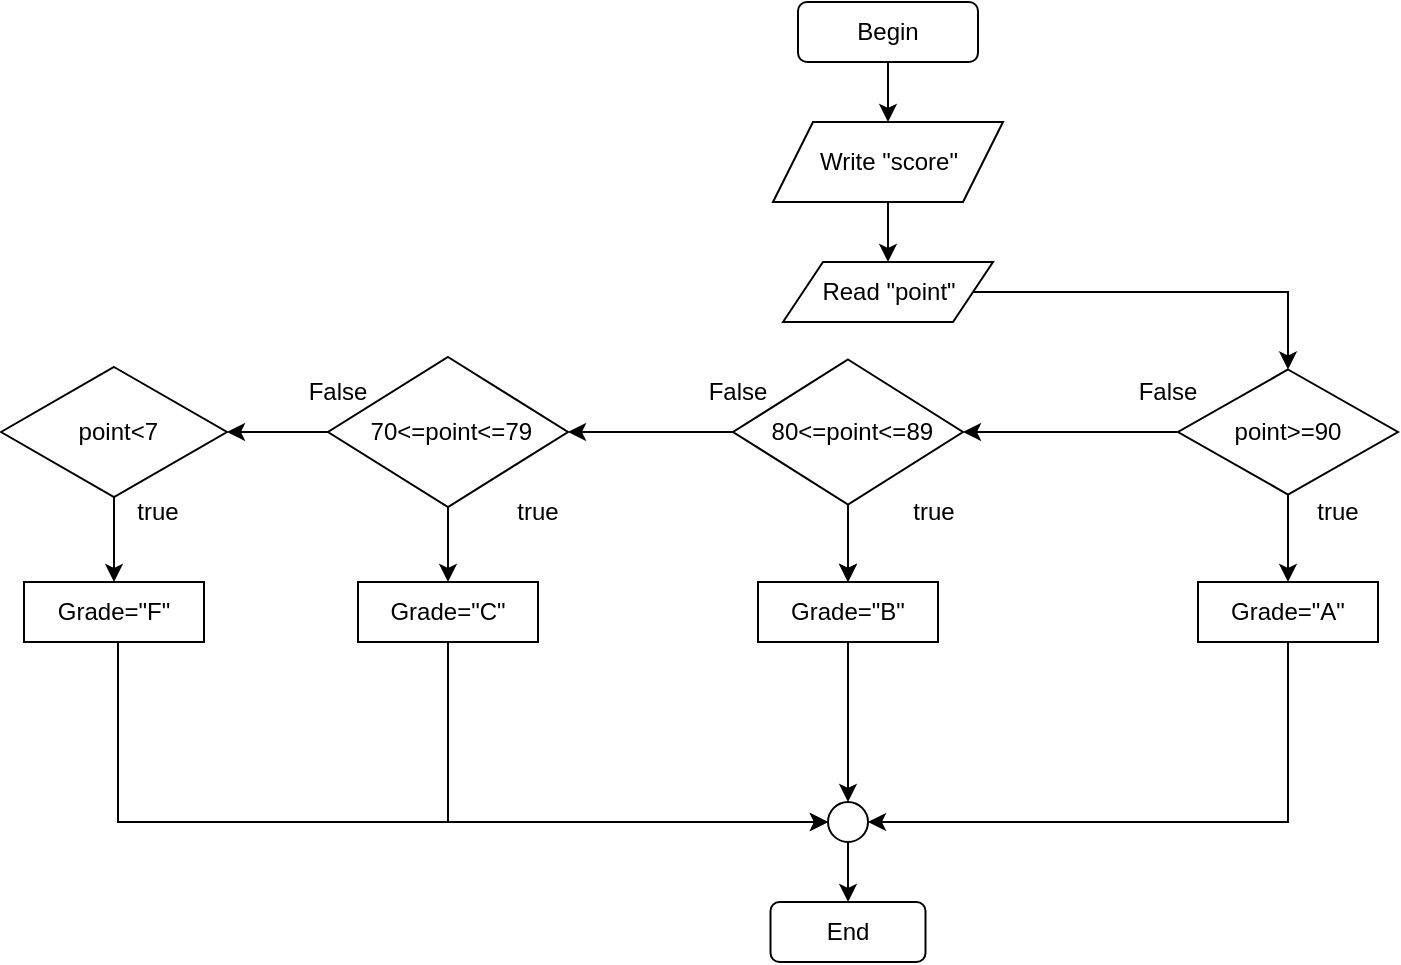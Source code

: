 <mxfile version="22.1.3" type="github">
  <diagram name="Page-1" id="39fdzq2cB7ysetxCd0g4">
    <mxGraphModel dx="337" dy="551" grid="1" gridSize="10" guides="1" tooltips="1" connect="1" arrows="1" fold="1" page="1" pageScale="1" pageWidth="850" pageHeight="1100" math="0" shadow="0">
      <root>
        <mxCell id="0" />
        <mxCell id="1" parent="0" />
        <mxCell id="gK8FGIpqchi3T2X_Hb0m-3" value="" style="edgeStyle=orthogonalEdgeStyle;rounded=0;orthogonalLoop=1;jettySize=auto;html=1;" edge="1" parent="1" target="gK8FGIpqchi3T2X_Hb0m-2">
          <mxGeometry relative="1" as="geometry">
            <mxPoint x="557.5" y="270" as="sourcePoint" />
            <Array as="points">
              <mxPoint x="555" y="270" />
            </Array>
          </mxGeometry>
        </mxCell>
        <mxCell id="gK8FGIpqchi3T2X_Hb0m-1" value="Begin" style="rounded=1;whiteSpace=wrap;html=1;" vertex="1" parent="1">
          <mxGeometry x="510" y="240" width="90" height="30" as="geometry" />
        </mxCell>
        <mxCell id="gK8FGIpqchi3T2X_Hb0m-6" value="" style="edgeStyle=orthogonalEdgeStyle;rounded=0;orthogonalLoop=1;jettySize=auto;html=1;" edge="1" parent="1" source="gK8FGIpqchi3T2X_Hb0m-2" target="gK8FGIpqchi3T2X_Hb0m-4">
          <mxGeometry relative="1" as="geometry" />
        </mxCell>
        <mxCell id="gK8FGIpqchi3T2X_Hb0m-2" value="Write &quot;score&quot;" style="shape=parallelogram;perimeter=parallelogramPerimeter;whiteSpace=wrap;html=1;fixedSize=1;" vertex="1" parent="1">
          <mxGeometry x="497.5" y="300" width="115" height="40" as="geometry" />
        </mxCell>
        <mxCell id="gK8FGIpqchi3T2X_Hb0m-17" value="" style="edgeStyle=orthogonalEdgeStyle;rounded=0;orthogonalLoop=1;jettySize=auto;html=1;" edge="1" parent="1" source="gK8FGIpqchi3T2X_Hb0m-4" target="gK8FGIpqchi3T2X_Hb0m-7">
          <mxGeometry relative="1" as="geometry" />
        </mxCell>
        <mxCell id="gK8FGIpqchi3T2X_Hb0m-4" value="Read &quot;point&quot;" style="shape=parallelogram;perimeter=parallelogramPerimeter;whiteSpace=wrap;html=1;fixedSize=1;" vertex="1" parent="1">
          <mxGeometry x="502.5" y="370" width="105" height="30" as="geometry" />
        </mxCell>
        <mxCell id="gK8FGIpqchi3T2X_Hb0m-10" value="" style="edgeStyle=orthogonalEdgeStyle;rounded=0;orthogonalLoop=1;jettySize=auto;html=1;" edge="1" parent="1" source="gK8FGIpqchi3T2X_Hb0m-7" target="gK8FGIpqchi3T2X_Hb0m-8">
          <mxGeometry relative="1" as="geometry" />
        </mxCell>
        <mxCell id="gK8FGIpqchi3T2X_Hb0m-16" value="" style="edgeStyle=orthogonalEdgeStyle;rounded=0;orthogonalLoop=1;jettySize=auto;html=1;" edge="1" parent="1" source="gK8FGIpqchi3T2X_Hb0m-7" target="gK8FGIpqchi3T2X_Hb0m-13">
          <mxGeometry relative="1" as="geometry" />
        </mxCell>
        <mxCell id="gK8FGIpqchi3T2X_Hb0m-7" value="point&amp;gt;=90" style="rhombus;whiteSpace=wrap;html=1;" vertex="1" parent="1">
          <mxGeometry x="700" y="423.75" width="110" height="62.5" as="geometry" />
        </mxCell>
        <mxCell id="gK8FGIpqchi3T2X_Hb0m-36" style="edgeStyle=orthogonalEdgeStyle;rounded=0;orthogonalLoop=1;jettySize=auto;html=1;entryX=1;entryY=0.5;entryDx=0;entryDy=0;" edge="1" parent="1" source="gK8FGIpqchi3T2X_Hb0m-8" target="gK8FGIpqchi3T2X_Hb0m-34">
          <mxGeometry relative="1" as="geometry">
            <Array as="points">
              <mxPoint x="755" y="650" />
            </Array>
          </mxGeometry>
        </mxCell>
        <mxCell id="gK8FGIpqchi3T2X_Hb0m-8" value="Grade=&quot;A&quot;" style="rounded=0;whiteSpace=wrap;html=1;" vertex="1" parent="1">
          <mxGeometry x="710" y="530" width="90" height="30" as="geometry" />
        </mxCell>
        <mxCell id="gK8FGIpqchi3T2X_Hb0m-14" value="" style="edgeStyle=orthogonalEdgeStyle;rounded=0;orthogonalLoop=1;jettySize=auto;html=1;" edge="1" parent="1" source="gK8FGIpqchi3T2X_Hb0m-13" target="gK8FGIpqchi3T2X_Hb0m-9">
          <mxGeometry relative="1" as="geometry" />
        </mxCell>
        <mxCell id="gK8FGIpqchi3T2X_Hb0m-29" value="" style="edgeStyle=orthogonalEdgeStyle;rounded=0;orthogonalLoop=1;jettySize=auto;html=1;" edge="1" parent="1" source="gK8FGIpqchi3T2X_Hb0m-13" target="gK8FGIpqchi3T2X_Hb0m-22">
          <mxGeometry relative="1" as="geometry" />
        </mxCell>
        <mxCell id="gK8FGIpqchi3T2X_Hb0m-13" value="&amp;nbsp;80&amp;lt;=point&amp;lt;=89" style="rhombus;whiteSpace=wrap;html=1;" vertex="1" parent="1">
          <mxGeometry x="477.5" y="418.75" width="115" height="72.5" as="geometry" />
        </mxCell>
        <mxCell id="gK8FGIpqchi3T2X_Hb0m-18" value="true" style="text;html=1;strokeColor=none;fillColor=none;align=center;verticalAlign=middle;whiteSpace=wrap;rounded=0;" vertex="1" parent="1">
          <mxGeometry x="547.5" y="480" width="60" height="30" as="geometry" />
        </mxCell>
        <mxCell id="gK8FGIpqchi3T2X_Hb0m-19" value="False" style="text;html=1;strokeColor=none;fillColor=none;align=center;verticalAlign=middle;whiteSpace=wrap;rounded=0;" vertex="1" parent="1">
          <mxGeometry x="450" y="420" width="60" height="30" as="geometry" />
        </mxCell>
        <mxCell id="gK8FGIpqchi3T2X_Hb0m-20" value="False" style="text;html=1;strokeColor=none;fillColor=none;align=center;verticalAlign=middle;whiteSpace=wrap;rounded=0;" vertex="1" parent="1">
          <mxGeometry x="250" y="420" width="60" height="30" as="geometry" />
        </mxCell>
        <mxCell id="gK8FGIpqchi3T2X_Hb0m-21" value="true" style="text;html=1;strokeColor=none;fillColor=none;align=center;verticalAlign=middle;whiteSpace=wrap;rounded=0;" vertex="1" parent="1">
          <mxGeometry x="750" y="480" width="60" height="30" as="geometry" />
        </mxCell>
        <mxCell id="gK8FGIpqchi3T2X_Hb0m-33" value="" style="edgeStyle=orthogonalEdgeStyle;rounded=0;orthogonalLoop=1;jettySize=auto;html=1;" edge="1" parent="1" source="gK8FGIpqchi3T2X_Hb0m-22" target="gK8FGIpqchi3T2X_Hb0m-26">
          <mxGeometry relative="1" as="geometry" />
        </mxCell>
        <mxCell id="gK8FGIpqchi3T2X_Hb0m-42" value="" style="edgeStyle=orthogonalEdgeStyle;rounded=0;orthogonalLoop=1;jettySize=auto;html=1;" edge="1" parent="1" source="gK8FGIpqchi3T2X_Hb0m-22" target="gK8FGIpqchi3T2X_Hb0m-39">
          <mxGeometry relative="1" as="geometry" />
        </mxCell>
        <mxCell id="gK8FGIpqchi3T2X_Hb0m-22" value="&amp;nbsp;70&amp;lt;=point&amp;lt;=79" style="rhombus;whiteSpace=wrap;html=1;" vertex="1" parent="1">
          <mxGeometry x="275" y="417.5" width="120" height="75" as="geometry" />
        </mxCell>
        <mxCell id="gK8FGIpqchi3T2X_Hb0m-24" value="False" style="text;html=1;strokeColor=none;fillColor=none;align=center;verticalAlign=middle;whiteSpace=wrap;rounded=0;" vertex="1" parent="1">
          <mxGeometry x="665" y="420" width="60" height="30" as="geometry" />
        </mxCell>
        <mxCell id="gK8FGIpqchi3T2X_Hb0m-25" value="true" style="text;html=1;strokeColor=none;fillColor=none;align=center;verticalAlign=middle;whiteSpace=wrap;rounded=0;" vertex="1" parent="1">
          <mxGeometry x="350" y="480" width="60" height="30" as="geometry" />
        </mxCell>
        <mxCell id="gK8FGIpqchi3T2X_Hb0m-37" style="edgeStyle=orthogonalEdgeStyle;rounded=0;orthogonalLoop=1;jettySize=auto;html=1;entryX=0;entryY=0.5;entryDx=0;entryDy=0;" edge="1" parent="1" source="gK8FGIpqchi3T2X_Hb0m-26" target="gK8FGIpqchi3T2X_Hb0m-34">
          <mxGeometry relative="1" as="geometry">
            <Array as="points">
              <mxPoint x="335" y="650" />
            </Array>
          </mxGeometry>
        </mxCell>
        <mxCell id="gK8FGIpqchi3T2X_Hb0m-26" value="Grade=&quot;C&quot;" style="rounded=0;whiteSpace=wrap;html=1;" vertex="1" parent="1">
          <mxGeometry x="290" y="530" width="90" height="30" as="geometry" />
        </mxCell>
        <mxCell id="gK8FGIpqchi3T2X_Hb0m-28" value="" style="edgeStyle=orthogonalEdgeStyle;rounded=0;orthogonalLoop=1;jettySize=auto;html=1;" edge="1" parent="1" source="gK8FGIpqchi3T2X_Hb0m-13" target="gK8FGIpqchi3T2X_Hb0m-9">
          <mxGeometry relative="1" as="geometry">
            <mxPoint x="395" y="500" as="sourcePoint" />
            <mxPoint x="405" y="580" as="targetPoint" />
          </mxGeometry>
        </mxCell>
        <mxCell id="gK8FGIpqchi3T2X_Hb0m-35" value="" style="edgeStyle=orthogonalEdgeStyle;rounded=0;orthogonalLoop=1;jettySize=auto;html=1;" edge="1" parent="1" source="gK8FGIpqchi3T2X_Hb0m-9" target="gK8FGIpqchi3T2X_Hb0m-34">
          <mxGeometry relative="1" as="geometry" />
        </mxCell>
        <mxCell id="gK8FGIpqchi3T2X_Hb0m-9" value="Grade=&quot;B&quot;" style="rounded=0;whiteSpace=wrap;html=1;" vertex="1" parent="1">
          <mxGeometry x="490" y="530" width="90" height="30" as="geometry" />
        </mxCell>
        <mxCell id="gK8FGIpqchi3T2X_Hb0m-47" value="" style="edgeStyle=orthogonalEdgeStyle;rounded=0;orthogonalLoop=1;jettySize=auto;html=1;" edge="1" parent="1" source="gK8FGIpqchi3T2X_Hb0m-34" target="gK8FGIpqchi3T2X_Hb0m-46">
          <mxGeometry relative="1" as="geometry" />
        </mxCell>
        <mxCell id="gK8FGIpqchi3T2X_Hb0m-34" value="" style="ellipse;whiteSpace=wrap;html=1;aspect=fixed;" vertex="1" parent="1">
          <mxGeometry x="525" y="640" width="20" height="20" as="geometry" />
        </mxCell>
        <mxCell id="gK8FGIpqchi3T2X_Hb0m-41" value="" style="edgeStyle=orthogonalEdgeStyle;rounded=0;orthogonalLoop=1;jettySize=auto;html=1;" edge="1" parent="1" source="gK8FGIpqchi3T2X_Hb0m-39" target="gK8FGIpqchi3T2X_Hb0m-40">
          <mxGeometry relative="1" as="geometry" />
        </mxCell>
        <mxCell id="gK8FGIpqchi3T2X_Hb0m-39" value="&amp;nbsp;point&amp;lt;7" style="rhombus;whiteSpace=wrap;html=1;" vertex="1" parent="1">
          <mxGeometry x="111.5" y="422.5" width="113" height="65" as="geometry" />
        </mxCell>
        <mxCell id="gK8FGIpqchi3T2X_Hb0m-43" style="edgeStyle=orthogonalEdgeStyle;rounded=0;orthogonalLoop=1;jettySize=auto;html=1;entryX=0;entryY=0.5;entryDx=0;entryDy=0;" edge="1" parent="1" source="gK8FGIpqchi3T2X_Hb0m-40" target="gK8FGIpqchi3T2X_Hb0m-34">
          <mxGeometry relative="1" as="geometry">
            <Array as="points">
              <mxPoint x="170" y="650" />
            </Array>
          </mxGeometry>
        </mxCell>
        <mxCell id="gK8FGIpqchi3T2X_Hb0m-40" value="Grade=&quot;F&quot;" style="rounded=0;whiteSpace=wrap;html=1;" vertex="1" parent="1">
          <mxGeometry x="123" y="530" width="90" height="30" as="geometry" />
        </mxCell>
        <mxCell id="gK8FGIpqchi3T2X_Hb0m-44" value="true" style="text;html=1;strokeColor=none;fillColor=none;align=center;verticalAlign=middle;whiteSpace=wrap;rounded=0;" vertex="1" parent="1">
          <mxGeometry x="160" y="480" width="60" height="30" as="geometry" />
        </mxCell>
        <mxCell id="gK8FGIpqchi3T2X_Hb0m-46" value="End" style="rounded=1;whiteSpace=wrap;html=1;" vertex="1" parent="1">
          <mxGeometry x="496.25" y="690" width="77.5" height="30" as="geometry" />
        </mxCell>
      </root>
    </mxGraphModel>
  </diagram>
</mxfile>
